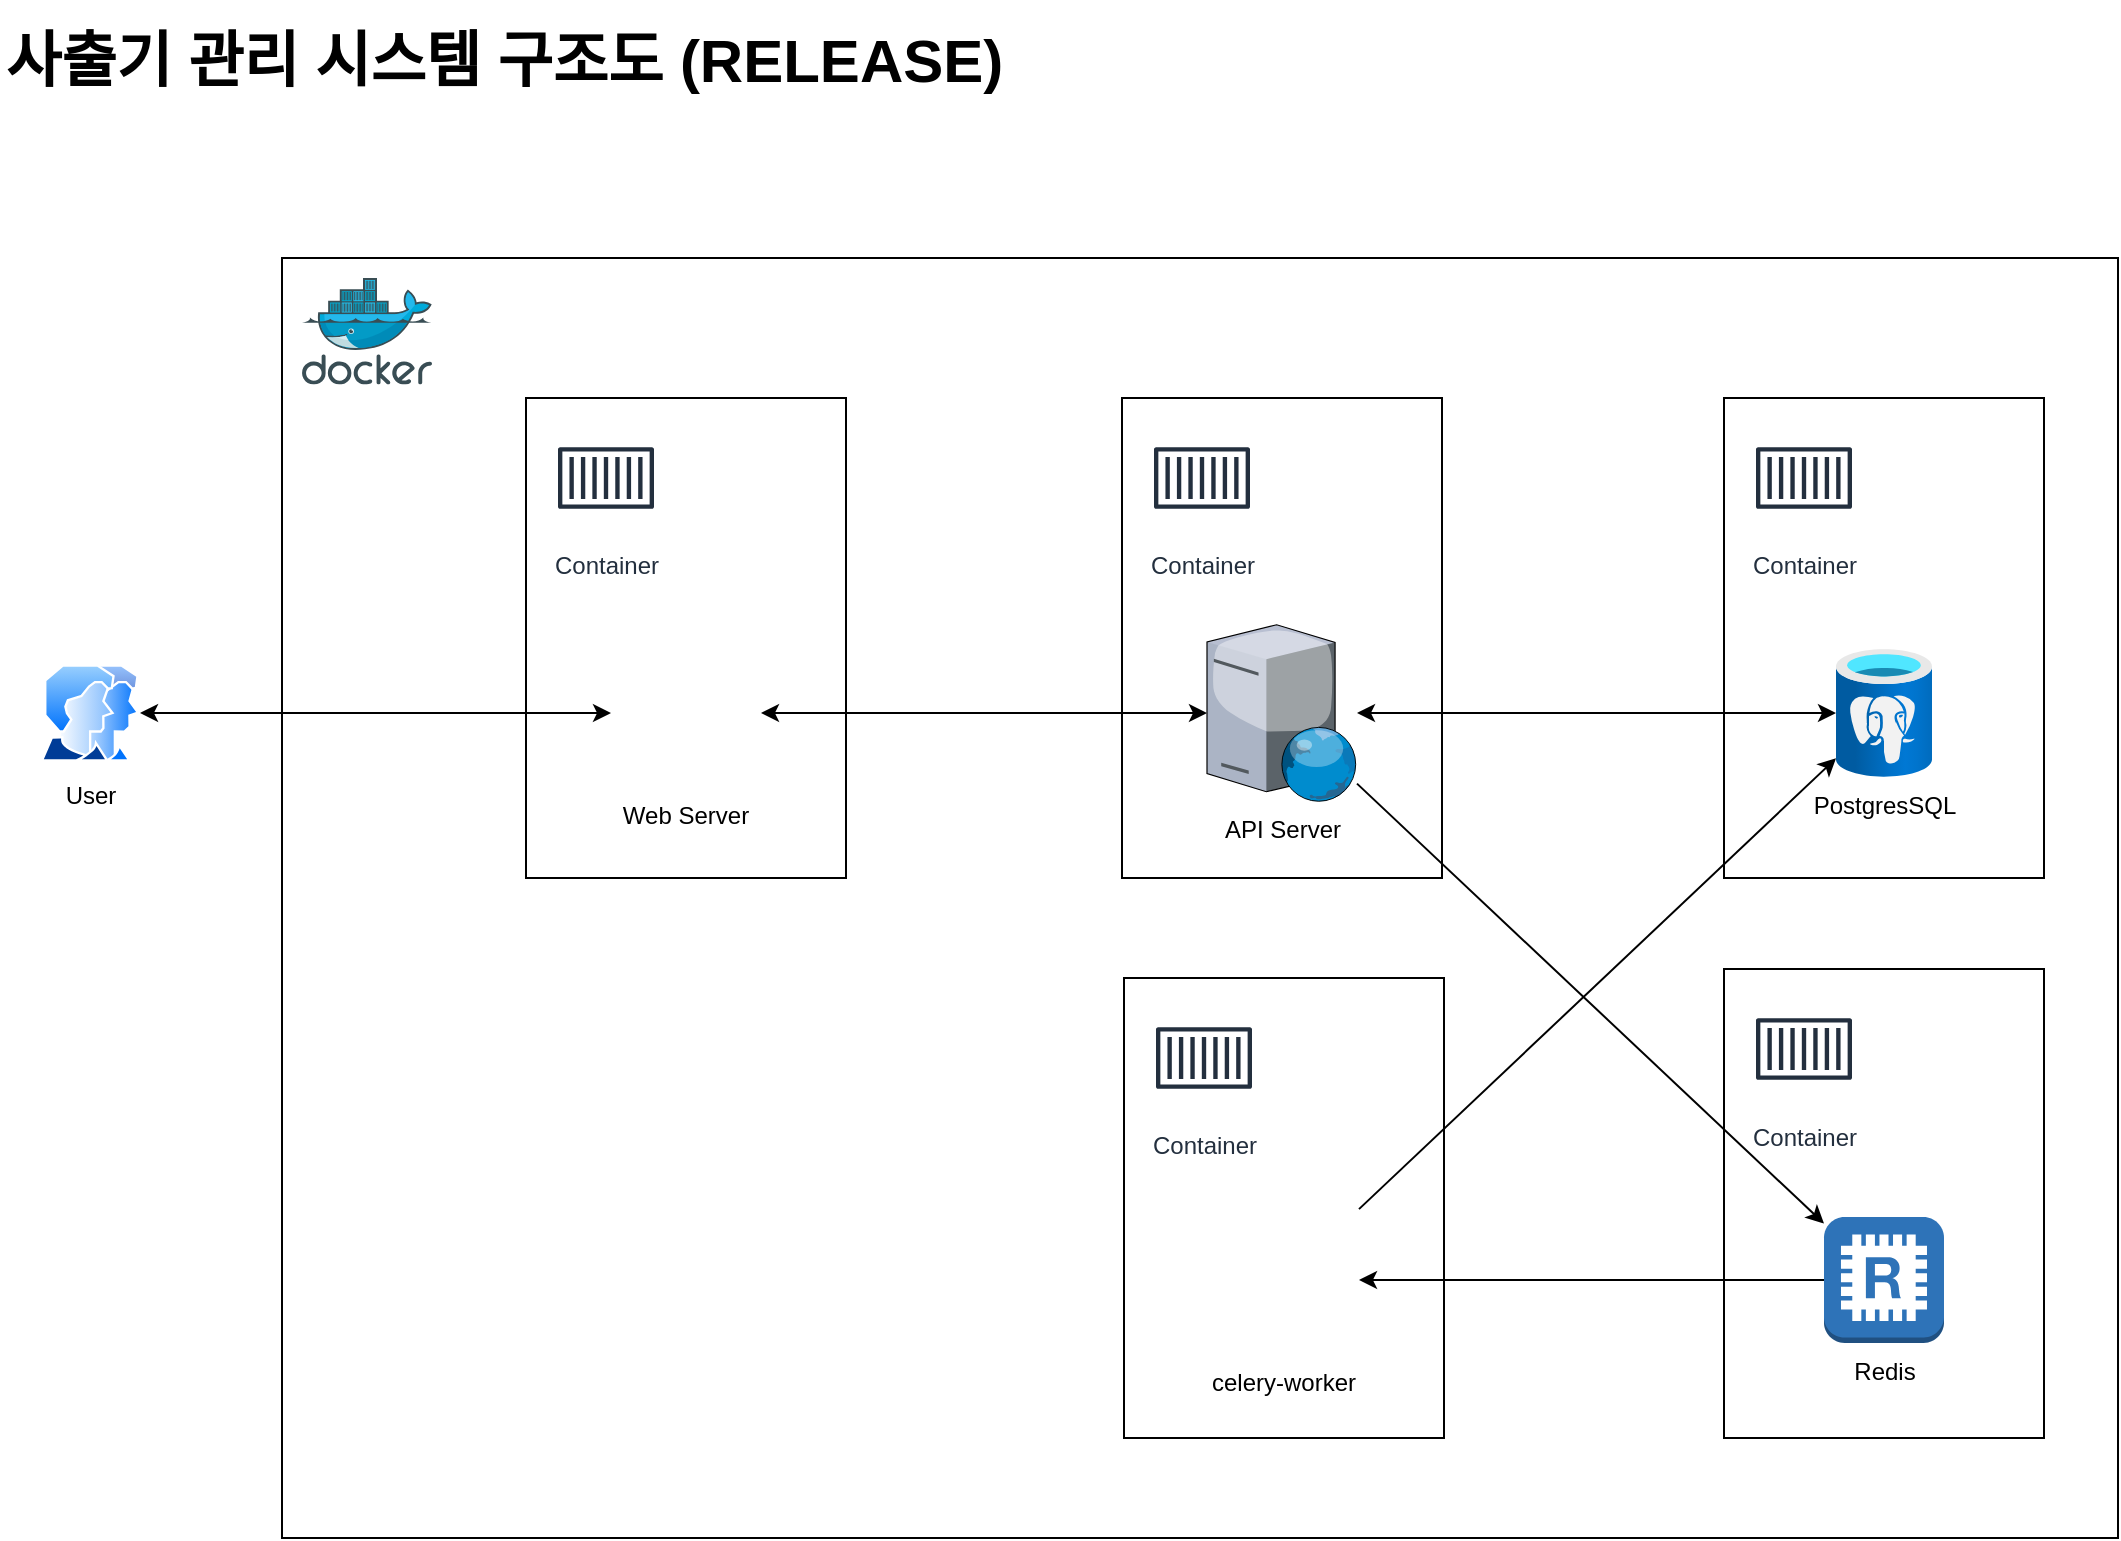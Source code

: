 <mxfile version="24.7.17">
  <diagram name="페이지-1" id="BhyNXuUY0SdhK7wzT-kI">
    <mxGraphModel dx="1434" dy="836" grid="1" gridSize="10" guides="1" tooltips="1" connect="1" arrows="1" fold="1" page="1" pageScale="1" pageWidth="1169" pageHeight="827" math="0" shadow="0">
      <root>
        <mxCell id="0" />
        <mxCell id="1" parent="0" />
        <mxCell id="EY-KT0XbOFqlkEKI0Aoy-7" value="" style="rounded=0;whiteSpace=wrap;html=1;fillColor=none;" parent="1" vertex="1">
          <mxGeometry x="160" y="150" width="918" height="640" as="geometry" />
        </mxCell>
        <mxCell id="EY-KT0XbOFqlkEKI0Aoy-31" value="" style="rounded=0;whiteSpace=wrap;html=1;fillColor=none;" parent="1" vertex="1">
          <mxGeometry x="581" y="510" width="160" height="230" as="geometry" />
        </mxCell>
        <mxCell id="EY-KT0XbOFqlkEKI0Aoy-16" value="" style="rounded=0;whiteSpace=wrap;html=1;fillColor=none;" parent="1" vertex="1">
          <mxGeometry x="881" y="505.5" width="160" height="234.5" as="geometry" />
        </mxCell>
        <mxCell id="EY-KT0XbOFqlkEKI0Aoy-11" value="" style="rounded=0;whiteSpace=wrap;html=1;fillColor=none;" parent="1" vertex="1">
          <mxGeometry x="580" y="220" width="160" height="240" as="geometry" />
        </mxCell>
        <mxCell id="EY-KT0XbOFqlkEKI0Aoy-14" value="" style="rounded=0;whiteSpace=wrap;html=1;fillColor=none;" parent="1" vertex="1">
          <mxGeometry x="881" y="220" width="160" height="240" as="geometry" />
        </mxCell>
        <mxCell id="EY-KT0XbOFqlkEKI0Aoy-10" value="" style="rounded=0;whiteSpace=wrap;html=1;fillColor=none;" parent="1" vertex="1">
          <mxGeometry x="282" y="220" width="160" height="240" as="geometry" />
        </mxCell>
        <mxCell id="EY-KT0XbOFqlkEKI0Aoy-1" value="" style="image;sketch=0;aspect=fixed;html=1;points=[];align=center;fontSize=12;image=img/lib/mscae/Docker.svg;" parent="1" vertex="1">
          <mxGeometry x="170" y="160" width="65" height="53.3" as="geometry" />
        </mxCell>
        <mxCell id="EY-KT0XbOFqlkEKI0Aoy-2" value="API Server" style="verticalLabelPosition=bottom;sketch=0;aspect=fixed;html=1;verticalAlign=top;strokeColor=none;align=center;outlineConnect=0;shape=mxgraph.citrix.web_server;" parent="1" vertex="1">
          <mxGeometry x="622.5" y="333.38" width="75" height="88.24" as="geometry" />
        </mxCell>
        <mxCell id="EY-KT0XbOFqlkEKI0Aoy-3" value="PostgresSQL" style="image;aspect=fixed;html=1;points=[];align=center;fontSize=12;image=img/lib/azure2/databases/Azure_Database_PostgreSQL_Server.svg;" parent="1" vertex="1">
          <mxGeometry x="937" y="345.5" width="48" height="64" as="geometry" />
        </mxCell>
        <mxCell id="EY-KT0XbOFqlkEKI0Aoy-4" value="Redis" style="outlineConnect=0;dashed=0;verticalLabelPosition=bottom;verticalAlign=top;align=center;html=1;shape=mxgraph.aws3.redis;fillColor=#2E73B8;gradientColor=none;" parent="1" vertex="1">
          <mxGeometry x="931" y="629.5" width="60" height="63" as="geometry" />
        </mxCell>
        <mxCell id="EY-KT0XbOFqlkEKI0Aoy-5" value="Web Server" style="shape=image;verticalLabelPosition=bottom;labelBackgroundColor=default;verticalAlign=top;aspect=fixed;imageAspect=0;image=https://nginxstore.com/wp-content/uploads/2024/06/nginx-svgrepo-com.svg;" parent="1" vertex="1">
          <mxGeometry x="324.5" y="340" width="75" height="75" as="geometry" />
        </mxCell>
        <mxCell id="EY-KT0XbOFqlkEKI0Aoy-6" value="User" style="image;aspect=fixed;perimeter=ellipsePerimeter;html=1;align=center;shadow=0;dashed=0;spacingTop=3;image=img/lib/active_directory/user_accounts.svg;" parent="1" vertex="1">
          <mxGeometry x="39" y="353.25" width="50" height="48.5" as="geometry" />
        </mxCell>
        <mxCell id="EY-KT0XbOFqlkEKI0Aoy-9" value="Container" style="sketch=0;outlineConnect=0;fontColor=#232F3E;gradientColor=none;strokeColor=#232F3E;fillColor=#ffffff;dashed=0;verticalLabelPosition=bottom;verticalAlign=top;align=center;html=1;fontSize=12;fontStyle=0;aspect=fixed;shape=mxgraph.aws4.resourceIcon;resIcon=mxgraph.aws4.container_1;" parent="1" vertex="1">
          <mxGeometry x="292" y="230" width="60" height="60" as="geometry" />
        </mxCell>
        <mxCell id="EY-KT0XbOFqlkEKI0Aoy-12" value="Container" style="sketch=0;outlineConnect=0;fontColor=#232F3E;gradientColor=none;strokeColor=#232F3E;fillColor=#ffffff;dashed=0;verticalLabelPosition=bottom;verticalAlign=top;align=center;html=1;fontSize=12;fontStyle=0;aspect=fixed;shape=mxgraph.aws4.resourceIcon;resIcon=mxgraph.aws4.container_1;" parent="1" vertex="1">
          <mxGeometry x="590" y="230" width="60" height="60" as="geometry" />
        </mxCell>
        <mxCell id="EY-KT0XbOFqlkEKI0Aoy-15" value="Container" style="sketch=0;outlineConnect=0;fontColor=#232F3E;gradientColor=none;strokeColor=#232F3E;fillColor=#ffffff;dashed=0;verticalLabelPosition=bottom;verticalAlign=top;align=center;html=1;fontSize=12;fontStyle=0;aspect=fixed;shape=mxgraph.aws4.resourceIcon;resIcon=mxgraph.aws4.container_1;" parent="1" vertex="1">
          <mxGeometry x="891" y="230" width="60" height="60" as="geometry" />
        </mxCell>
        <mxCell id="EY-KT0XbOFqlkEKI0Aoy-18" value="Container" style="sketch=0;outlineConnect=0;fontColor=#232F3E;gradientColor=none;strokeColor=#232F3E;fillColor=#ffffff;dashed=0;verticalLabelPosition=bottom;verticalAlign=top;align=center;html=1;fontSize=12;fontStyle=0;aspect=fixed;shape=mxgraph.aws4.resourceIcon;resIcon=mxgraph.aws4.container_1;" parent="1" vertex="1">
          <mxGeometry x="891" y="515.5" width="60" height="60" as="geometry" />
        </mxCell>
        <mxCell id="EY-KT0XbOFqlkEKI0Aoy-19" value="celery-worker" style="shape=image;verticalLabelPosition=bottom;labelBackgroundColor=default;verticalAlign=top;aspect=fixed;imageAspect=0;image=https://miro.medium.com/v2/resize:fit:512/1*vR_BLNAw5bYkdaxGIPYSrQ.png;" parent="1" vertex="1">
          <mxGeometry x="623.5" y="623.5" width="75" height="75" as="geometry" />
        </mxCell>
        <mxCell id="EY-KT0XbOFqlkEKI0Aoy-22" value="" style="endArrow=classic;html=1;rounded=0;startArrow=classic;startFill=1;" parent="1" source="EY-KT0XbOFqlkEKI0Aoy-2" target="EY-KT0XbOFqlkEKI0Aoy-3" edge="1">
          <mxGeometry width="50" height="50" relative="1" as="geometry">
            <mxPoint x="991" y="440" as="sourcePoint" />
            <mxPoint x="1041" y="390" as="targetPoint" />
          </mxGeometry>
        </mxCell>
        <mxCell id="EY-KT0XbOFqlkEKI0Aoy-23" value="" style="endArrow=classic;html=1;rounded=0;" parent="1" source="EY-KT0XbOFqlkEKI0Aoy-19" target="EY-KT0XbOFqlkEKI0Aoy-3" edge="1">
          <mxGeometry width="50" height="50" relative="1" as="geometry">
            <mxPoint x="1271" y="478" as="sourcePoint" />
            <mxPoint x="947" y="396" as="targetPoint" />
          </mxGeometry>
        </mxCell>
        <mxCell id="EY-KT0XbOFqlkEKI0Aoy-24" value="" style="endArrow=classic;html=1;rounded=0;" parent="1" source="EY-KT0XbOFqlkEKI0Aoy-2" target="EY-KT0XbOFqlkEKI0Aoy-4" edge="1">
          <mxGeometry width="50" height="50" relative="1" as="geometry">
            <mxPoint x="769" y="531" as="sourcePoint" />
            <mxPoint x="947" y="412" as="targetPoint" />
          </mxGeometry>
        </mxCell>
        <mxCell id="EY-KT0XbOFqlkEKI0Aoy-25" value="" style="endArrow=classic;html=1;rounded=0;" parent="1" source="EY-KT0XbOFqlkEKI0Aoy-4" target="EY-KT0XbOFqlkEKI0Aoy-19" edge="1">
          <mxGeometry width="50" height="50" relative="1" as="geometry">
            <mxPoint x="1351" y="618" as="sourcePoint" />
            <mxPoint x="944" y="648" as="targetPoint" />
          </mxGeometry>
        </mxCell>
        <mxCell id="EY-KT0XbOFqlkEKI0Aoy-26" value="" style="endArrow=classic;html=1;rounded=0;startArrow=classic;startFill=1;" parent="1" source="EY-KT0XbOFqlkEKI0Aoy-5" target="EY-KT0XbOFqlkEKI0Aoy-2" edge="1">
          <mxGeometry width="50" height="50" relative="1" as="geometry">
            <mxPoint x="768" y="432" as="sourcePoint" />
            <mxPoint x="944" y="640" as="targetPoint" />
          </mxGeometry>
        </mxCell>
        <mxCell id="EY-KT0XbOFqlkEKI0Aoy-27" value="" style="endArrow=classic;html=1;rounded=0;startArrow=classic;startFill=1;" parent="1" source="EY-KT0XbOFqlkEKI0Aoy-6" target="EY-KT0XbOFqlkEKI0Aoy-5" edge="1">
          <mxGeometry width="50" height="50" relative="1" as="geometry">
            <mxPoint x="461" y="320" as="sourcePoint" />
            <mxPoint x="626" y="320" as="targetPoint" />
          </mxGeometry>
        </mxCell>
        <mxCell id="EY-KT0XbOFqlkEKI0Aoy-29" value="사출기 관리 시스템 구조도 (RELEASE)" style="text;html=1;align=left;verticalAlign=middle;whiteSpace=wrap;rounded=0;fontStyle=1;fontSize=30;" parent="1" vertex="1">
          <mxGeometry x="19.5" y="21" width="520.5" height="60" as="geometry" />
        </mxCell>
        <mxCell id="EY-KT0XbOFqlkEKI0Aoy-32" value="Container" style="sketch=0;outlineConnect=0;fontColor=#232F3E;gradientColor=none;strokeColor=#232F3E;fillColor=#ffffff;dashed=0;verticalLabelPosition=bottom;verticalAlign=top;align=center;html=1;fontSize=12;fontStyle=0;aspect=fixed;shape=mxgraph.aws4.resourceIcon;resIcon=mxgraph.aws4.container_1;" parent="1" vertex="1">
          <mxGeometry x="591" y="520" width="60" height="60" as="geometry" />
        </mxCell>
      </root>
    </mxGraphModel>
  </diagram>
</mxfile>
